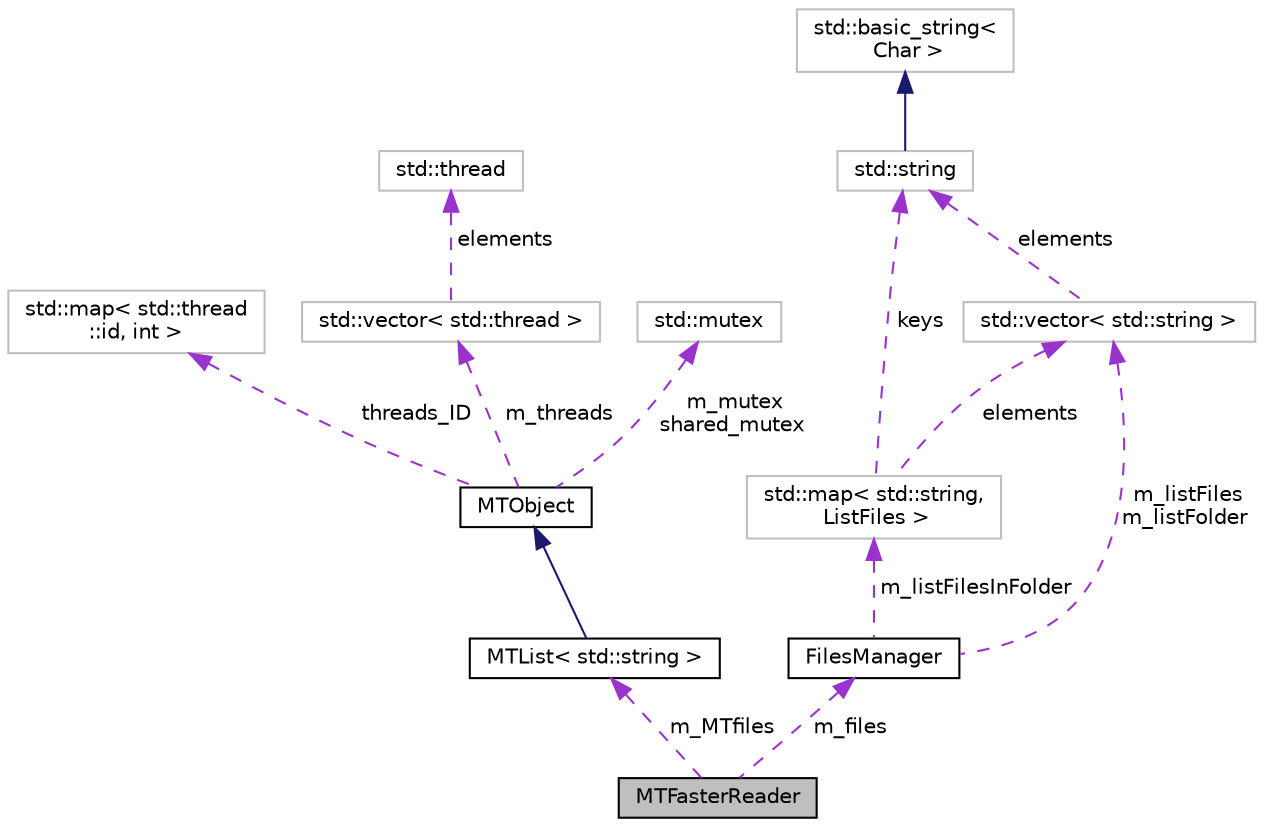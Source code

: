 digraph "MTFasterReader"
{
 // LATEX_PDF_SIZE
  edge [fontname="Helvetica",fontsize="10",labelfontname="Helvetica",labelfontsize="10"];
  node [fontname="Helvetica",fontsize="10",shape=record];
  Node1 [label="MTFasterReader",height=0.2,width=0.4,color="black", fillcolor="grey75", style="filled", fontcolor="black",tooltip="Class used to read in parallel .fast files of the same run."];
  Node2 -> Node1 [dir="back",color="darkorchid3",fontsize="10",style="dashed",label=" m_MTfiles" ,fontname="Helvetica"];
  Node2 [label="MTList\< std::string \>",height=0.2,width=0.4,color="black", fillcolor="white", style="filled",URL="$class_m_t_list.html",tooltip=" "];
  Node3 -> Node2 [dir="back",color="midnightblue",fontsize="10",style="solid",fontname="Helvetica"];
  Node3 [label="MTObject",height=0.2,width=0.4,color="black", fillcolor="white", style="filled",URL="$class_m_t_object.html",tooltip=" "];
  Node4 -> Node3 [dir="back",color="darkorchid3",fontsize="10",style="dashed",label=" threads_ID" ,fontname="Helvetica"];
  Node4 [label="std::map\< std::thread\l::id, int \>",height=0.2,width=0.4,color="grey75", fillcolor="white", style="filled",tooltip=" "];
  Node5 -> Node3 [dir="back",color="darkorchid3",fontsize="10",style="dashed",label=" m_threads" ,fontname="Helvetica"];
  Node5 [label="std::vector\< std::thread \>",height=0.2,width=0.4,color="grey75", fillcolor="white", style="filled",tooltip=" "];
  Node6 -> Node5 [dir="back",color="darkorchid3",fontsize="10",style="dashed",label=" elements" ,fontname="Helvetica"];
  Node6 [label="std::thread",height=0.2,width=0.4,color="grey75", fillcolor="white", style="filled",tooltip=" "];
  Node7 -> Node3 [dir="back",color="darkorchid3",fontsize="10",style="dashed",label=" m_mutex\nshared_mutex" ,fontname="Helvetica"];
  Node7 [label="std::mutex",height=0.2,width=0.4,color="grey75", fillcolor="white", style="filled",tooltip=" "];
  Node8 -> Node1 [dir="back",color="darkorchid3",fontsize="10",style="dashed",label=" m_files" ,fontname="Helvetica"];
  Node8 [label="FilesManager",height=0.2,width=0.4,color="black", fillcolor="white", style="filled",URL="$class_files_manager.html",tooltip=" "];
  Node9 -> Node8 [dir="back",color="darkorchid3",fontsize="10",style="dashed",label=" m_listFilesInFolder" ,fontname="Helvetica"];
  Node9 [label="std::map\< std::string,\l ListFiles \>",height=0.2,width=0.4,color="grey75", fillcolor="white", style="filled",tooltip=" "];
  Node10 -> Node9 [dir="back",color="darkorchid3",fontsize="10",style="dashed",label=" keys" ,fontname="Helvetica"];
  Node10 [label="std::string",height=0.2,width=0.4,color="grey75", fillcolor="white", style="filled",tooltip=" "];
  Node11 -> Node10 [dir="back",color="midnightblue",fontsize="10",style="solid",fontname="Helvetica"];
  Node11 [label="std::basic_string\<\l Char \>",height=0.2,width=0.4,color="grey75", fillcolor="white", style="filled",tooltip=" "];
  Node12 -> Node9 [dir="back",color="darkorchid3",fontsize="10",style="dashed",label=" elements" ,fontname="Helvetica"];
  Node12 [label="std::vector\< std::string \>",height=0.2,width=0.4,color="grey75", fillcolor="white", style="filled",tooltip=" "];
  Node10 -> Node12 [dir="back",color="darkorchid3",fontsize="10",style="dashed",label=" elements" ,fontname="Helvetica"];
  Node12 -> Node8 [dir="back",color="darkorchid3",fontsize="10",style="dashed",label=" m_listFiles\nm_listFolder" ,fontname="Helvetica"];
}
